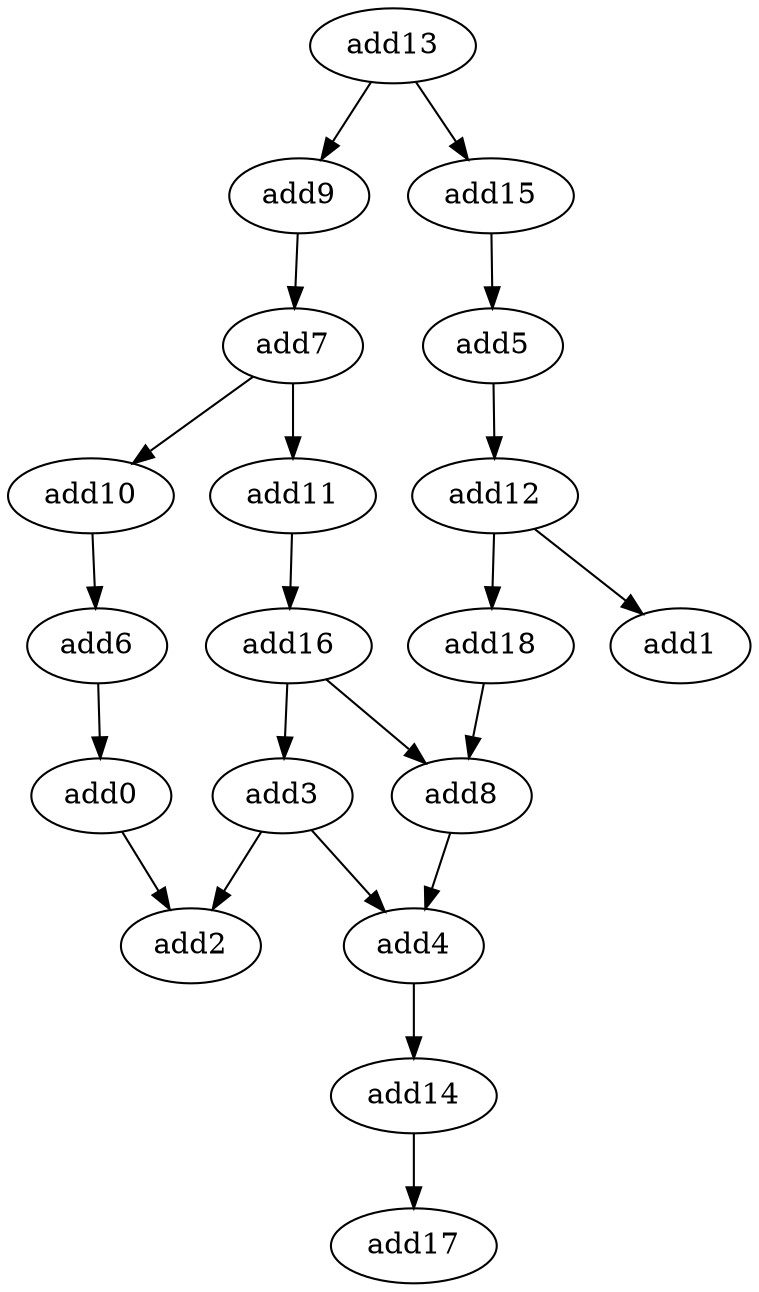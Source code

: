 strict digraph  {
add5 [opcode=add];
add14 [opcode=add];
add0 [opcode=add];
add17 [opcode=add];
add8 [opcode=add];
add10 [opcode=add];
add4 [opcode=add];
add18 [opcode=add];
add2 [opcode=add];
add13 [opcode=add];
add6 [opcode=add];
add3 [opcode=add];
add9 [opcode=add];
add11 [opcode=add];
add7 [opcode=add];
add12 [opcode=add];
add15 [opcode=add];
add1 [opcode=add];
add16 [opcode=add];
add5 -> add12;
add14 -> add17;
add0 -> add2;
add8 -> add4;
add10 -> add6;
add4 -> add14;
add18 -> add8;
add13 -> add15;
add13 -> add9;
add6 -> add0;
add3 -> add4;
add3 -> add2;
add9 -> add7;
add11 -> add16;
add7 -> add11;
add7 -> add10;
add12 -> add1;
add12 -> add18;
add15 -> add5;
add16 -> add8;
add16 -> add3;
}
